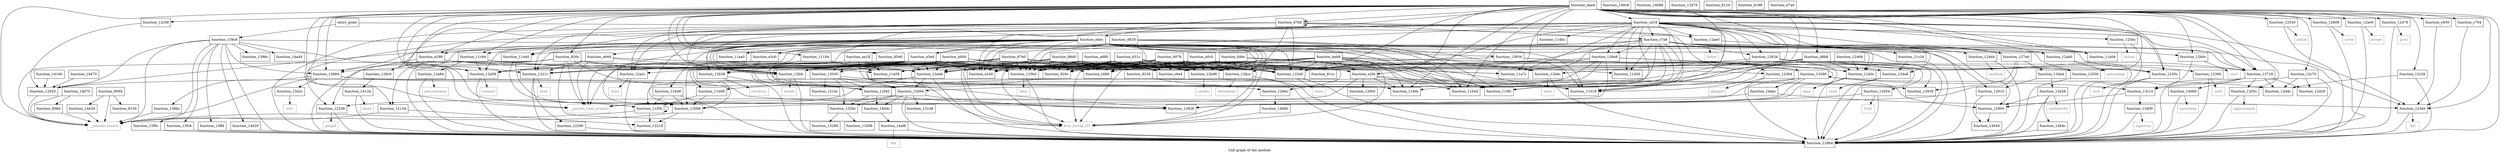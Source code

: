 digraph "Call graph of the module." {
  label="Call graph of the module.";
  node [shape=record];

  Node_function_11b08 [label="{function_11b08}"];
  Node_function_12500 [label="{function_12500}"];
  Node_function_e3c0 [label="{function_e3c0}"];
  Node_function_12ae0 [label="{function_12ae0}"];
  Node_function_119dc [label="{function_119dc}"];
  Node_function_1230c [label="{function_1230c}"];
  Node_function_12530 [label="{function_12530}"];
  Node_function_11c34 [label="{function_11c34}"];
  Node_function_11c94 [label="{function_11c94}"];
  Node_function_11d30 [label="{function_11d30}"];
  Node_function_1255c [label="{function_1255c}"];
  Node_function_e3e4 [label="{function_e3e4}"];
  Node_function_11dbc [label="{function_11dbc}"];
  Node_function_e930 [label="{function_e930}"];
  Node_function_11a04 [label="{function_11a04}"];
  Node_function_12338 [label="{function_12338}"];
  Node_function_125b0 [label="{function_125b0}"];
  Node_function_11e40 [label="{function_11e40}"];
  Node_function_125dc [label="{function_125dc}"];
  Node_function_11f58 [label="{function_11f58}"];
  Node_function_12608 [label="{function_12608}"];
  Node_function_123e0 [label="{function_123e0}"];
  Node_function_12a00 [label="{function_12a00}"];
  Node_function_1240c [label="{function_1240c}"];
  Node_function_e298 [label="{function_e298}"];
  Node_function_e2f4 [label="{function_e2f4}"];
  Node_function_11a58 [label="{function_11a58}"];
  Node_function_12634 [label="{function_12634}"];
  Node_function_12364 [label="{function_12364}"];
  Node_function_126e8 [label="{function_126e8}"];
  Node_function_12068 [label="{function_12068}"];
  Node_function_127e4 [label="{function_127e4}"];
  Node_function_128b4 [label="{function_128b4}"];
  Node_function_12134 [label="{function_12134}"];
  Node_function_128c0 [label="{function_128c0}"];
  Node_function_12218 [label="{function_12218}"];
  Node_function_12468 [label="{function_12468}"];
  Node_function_12a2c [label="{function_12a2c}"];
  Node_function_12a58 [label="{function_12a58}"];
  Node_function_12478 [label="{function_12478}"];
  Node_function_e944 [label="{function_e944}"];
  Node_function_ea18 [label="{function_ea18}"];
  Node_function_ebbc [label="{function_ebbc}"];
  Node_function_12900 [label="{function_12900}"];
  Node_function_1221c [label="{function_1221c}"];
  Node_function_12910 [label="{function_12910}"];
  Node_function_12290 [label="{function_12290}"];
  Node_function_124a8 [label="{function_124a8}"];
  Node_function_12a84 [label="{function_12a84}"];
  Node_function_124d4 [label="{function_124d4}"];
  Node_function_12ab0 [label="{function_12ab0}"];
  Node_function_11018 [label="{function_11018}"];
  Node_function_122e0 [label="{function_122e0}"];
  Node_function_11044 [label="{function_11044}"];
  Node_function_12b0c [label="{function_12b0c}"];
  Node_function_11a7c [label="{function_11a7c}"];
  Node_function_12920 [label="{function_12920}"];
  Node_function_129c0 [label="{function_129c0}"];
  Node_function_129dc [label="{function_129dc}"];
  Node_function_110fc [label="{function_110fc}"];
  Node_function_111b4 [label="{function_111b4}"];
  Node_function_11aa0 [label="{function_11aa0}"];
  Node_function_12390 [label="{function_12390}"];
  Node_function_12b98 [label="{function_12b98}"];
  Node_function_12bcc [label="{function_12bcc}"];
  Node_function_12bfc [label="{function_12bfc}"];
  Node_function_12c28 [label="{function_12c28}"];
  Node_function_12c58 [label="{function_12c58}"];
  Node_function_12c70 [label="{function_12c70}"];
  Node_function_12d28 [label="{function_12d28}"];
  Node_function_13da4 [label="{function_13da4}"];
  Node_function_12b38 [label="{function_12b38}"];
  Node_function_12b6c [label="{function_12b6c}"];
  Node_kill [color="gray50", fontcolor="gray50", label="{kill}"];
  Node_open [color="gray50", fontcolor="gray50", label="{open}"];
  Node_prctl [color="gray50", fontcolor="gray50", label="{prctl}"];
  Node_read [color="gray50", fontcolor="gray50", label="{read}"];
  Node_readlink [color="gray50", fontcolor="gray50", label="{readlink}"];
  Node_setsid [color="gray50", fontcolor="gray50", label="{setsid}"];
  Node_sigprocmask [color="gray50", fontcolor="gray50", label="{sigprocmask}"];
  Node_time [color="gray50", fontcolor="gray50", label="{time}"];
  Node_unlink [color="gray50", fontcolor="gray50", label="{unlink}"];
  Node_write [color="gray50", fontcolor="gray50", label="{write}"];
  Node_accept [color="gray50", fontcolor="gray50", label="{accept}"];
  Node_bind [color="gray50", fontcolor="gray50", label="{bind}"];
  Node_connect [color="gray50", fontcolor="gray50", label="{connect}"];
  Node_getsockname [color="gray50", fontcolor="gray50", label="{getsockname}"];
  Node_getsockopt [color="gray50", fontcolor="gray50", label="{getsockopt}"];
  Node_listen [color="gray50", fontcolor="gray50", label="{listen}"];
  Node_recv [color="gray50", fontcolor="gray50", label="{recv}"];
  Node_recvfrom [color="gray50", fontcolor="gray50", label="{recvfrom}"];
  Node_send [color="gray50", fontcolor="gray50", label="{send}"];
  Node_sendto [color="gray50", fontcolor="gray50", label="{sendto}"];
  Node_setsockopt [color="gray50", fontcolor="gray50", label="{setsockopt}"];
  Node_socket [color="gray50", fontcolor="gray50", label="{socket}"];
  Node_sigaction [color="gray50", fontcolor="gray50", label="{sigaction}"];
  Node_exit [color="gray50", fontcolor="gray50", label="{exit}"];
  Node_fstat [color="gray50", fontcolor="gray50", label="{fstat}"];
  Node_getdents64 [color="gray50", fontcolor="gray50", label="{getdents64}"];
  Node_nanosleep [color="gray50", fontcolor="gray50", label="{nanosleep}"];
  Node_times [color="gray50", fontcolor="gray50", label="{times}"];
  Node_brk [color="gray50", fontcolor="gray50", label="{brk}"];
  Node_llvm_bswap_i32 [color="gray50", fontcolor="gray50", label="{llvm_bswap_i32}"];
  Node_function_1396c [label="{function_1396c}"];
  Node_function_139c8 [label="{function_139c8}"];
  Node_function_13c14 [label="{function_13c14}"];
  Node_function_13d00 [label="{function_13d00}"];
  Node_function_13d2c [label="{function_13d2c}"];
  Node_function_13e38 [label="{function_13e38}"];
  Node_function_13f9c [label="{function_13f9c}"];
  Node_function_13fc8 [label="{function_13fc8}"];
  Node_function_13ff4 [label="{function_13ff4}"];
  Node_function_14020 [label="{function_14020}"];
  Node_function_1404c [label="{function_1404c}"];
  Node_function_140b0 [label="{function_140b0}"];
  Node_function_140dc [label="{function_140dc}"];
  Node_function_14134 [label="{function_14134}"];
  Node_function_14160 [label="{function_14160}"];
  Node_function_14470 [label="{function_14470}"];
  Node_function_14540 [label="{function_14540}"];
  Node_function_149c8 [label="{function_149c8}"];
  Node_function_149d0 [label="{function_149d0}"];
  Node_function_14abc [label="{function_14abc}"];
  Node_function_14ad4 [label="{function_14ad4}"];
  Node_function_14af8 [label="{function_14af8}"];
  Node_function_14b34 [label="{function_14b34}"];
  Node_function_14b68 [label="{function_14b68}"];
  Node_function_14b70 [label="{function_14b70}"];
  Node_fcntl [color="gray50", fontcolor="gray50", label="{fcntl}"];
  Node_close [color="gray50", fontcolor="gray50", label="{close}"];
  Node_fork [color="gray50", fontcolor="gray50", label="{fork}"];
  Node_getpid [color="gray50", fontcolor="gray50", label="{getpid}"];
  Node_getppid [color="gray50", fontcolor="gray50", label="{getppid}"];
  Node_ioctl [color="gray50", fontcolor="gray50", label="{ioctl}"];
  Node_function_12d4c [label="{function_12d4c}"];
  Node_function_12d70 [label="{function_12d70}"];
  Node_function_12d94 [label="{function_12d94}"];
  Node_function_12ee8 [label="{function_12ee8}"];
  Node_function_12f40 [label="{function_12f40}"];
  Node_function_13030 [label="{function_13030}"];
  Node_function_13148 [label="{function_13148}"];
  Node_function_131dc [label="{function_131dc}"];
  Node_function_13268 [label="{function_13268}"];
  Node_function_13288 [label="{function_13288}"];
  Node_function_1329c [label="{function_1329c}"];
  Node_function_13390 [label="{function_13390}"];
  Node_function_134d8 [label="{function_134d8}"];
  Node_function_13684 [label="{function_13684}"];
  Node_function_13718 [label="{function_13718}"];
  Node_function_138bc [label="{function_138bc}"];
  Node_function_13928 [label="{function_13928}"];
  Node_function_13d54 [label="{function_13d54}"];
  Node_function_13930 [label="{function_13930}"];
  Node_function_13934 [label="{function_13934}"];
  Node___pseudo_branch [color="gray50", fontcolor="gray50", label="{__pseudo_branch}"];
  Node___pseudo_cond_branch [color="gray50", fontcolor="gray50", label="{__pseudo_cond_branch}"];
  Node_function_8094 [label="{function_8094}"];
  Node_function_80b0 [label="{function_80b0}"];
  Node_function_8124 [label="{function_8124}"];
  Node_function_8130 [label="{function_8130}"];
  Node_function_8188 [label="{function_8188}"];
  Node_entry_point [label="{entry_point}"];
  Node_function_81cc [label="{function_81cc}"];
  Node_function_8230 [label="{function_8230}"];
  Node_function_829c [label="{function_829c}"];
  Node_function_830c [label="{function_830c}"];
  Node_function_85e8 [label="{function_85e8}"];
  Node_function_88d0 [label="{function_88d0}"];
  Node_function_9078 [label="{function_9078}"];
  Node_function_97b0 [label="{function_97b0}"];
  Node_function_a0c0 [label="{function_a0c0}"];
  Node_function_a880 [label="{function_a880}"];
  Node_function_b000 [label="{function_b000}"];
  Node_function_b31c [label="{function_b31c}"];
  Node_function_b9bc [label="{function_b9bc}"];
  Node_function_beb8 [label="{function_beb8}"];
  Node_function_c688 [label="{function_c688}"];
  Node_function_c6e4 [label="{function_c6e4}"];
  Node_function_c794 [label="{function_c794}"];
  Node_function_c7a8 [label="{function_c7a8}"];
  Node_function_cd18 [label="{function_cd18}"];
  Node_function_d7a0 [label="{function_d7a0}"];
  Node_function_d7b8 [label="{function_d7b8}"];
  Node_function_d928 [label="{function_d928}"];
  Node_function_d9b8 [label="{function_d9b8}"];
  Node_function_daa4 [label="{function_daa4}"];
  Node_function_e240 [label="{function_e240}"];
  Node_function_11b08 -> Node_function_11f58;
  Node_function_11b08 -> Node_function_12068;
  Node_function_12500 -> Node_function_128b4;
  Node_function_e3c0 -> Node_function_12f40;
  Node_function_e3c0 -> Node___pseudo_cond_branch;
  Node_function_12ae0 -> Node_function_128b4;
  Node_function_12ae0 -> Node_listen;
  Node_function_1230c -> Node_function_128b4;
  Node_function_1230c -> Node_fork;
  Node_function_12530 -> Node_function_128b4;
  Node_function_12530 -> Node_setsid;
  Node_function_11c34 -> Node_function_124a8;
  Node_function_11c94 -> Node_function_128b4;
  Node_function_11c94 -> Node_function_12a58;
  Node_function_11c94 -> Node_function_12a84;
  Node_function_11c94 -> Node_function_122e0;
  Node_function_11c94 -> Node_function_12bfc;
  Node_function_1255c -> Node_function_128b4;
  Node_function_1255c -> Node_sigprocmask;
  Node_function_e3e4 -> Node_function_12500;
  Node_function_e3e4 -> Node_function_119dc;
  Node_function_e3e4 -> Node_function_12068;
  Node_function_e3e4 -> Node_function_12a58;
  Node_function_e3e4 -> Node_function_1221c;
  Node_function_e3e4 -> Node_function_122e0;
  Node_function_e3e4 -> Node_function_11a7c;
  Node_function_e3e4 -> Node_function_12bfc;
  Node_function_e3e4 -> Node_function_12b38;
  Node_function_e3e4 -> Node_function_12b6c;
  Node_function_e3e4 -> Node_function_12ee8;
  Node_function_e3e4 -> Node_function_12f40;
  Node_function_e3e4 -> Node_function_13030;
  Node_function_e3e4 -> Node_function_13718;
  Node_function_e3e4 -> Node___pseudo_cond_branch;
  Node_function_e3e4 -> Node_function_e240;
  Node_function_e930 -> Node_function_123e0;
  Node_function_12338 -> Node_function_128b4;
  Node_function_12338 -> Node_getpid;
  Node_function_125b0 -> Node_function_128b4;
  Node_function_125b0 -> Node_time;
  Node_function_11e40 -> Node_function_11f58;
  Node_function_11e40 -> Node_function_12068;
  Node_function_125dc -> Node_function_128b4;
  Node_function_125dc -> Node_unlink;
  Node_function_11f58 -> Node_function_11f58;
  Node_function_11f58 -> Node_function_12218;
  Node_function_11f58 -> Node___pseudo_branch;
  Node_function_12608 -> Node_function_128b4;
  Node_function_12608 -> Node_write;
  Node_function_123e0 -> Node_function_128b4;
  Node_function_123e0 -> Node_kill;
  Node_function_12a00 -> Node_function_128b4;
  Node_function_12a00 -> Node_accept;
  Node_function_1240c -> Node_function_128b4;
  Node_function_1240c -> Node_open;
  Node_function_e298 -> Node_function_12338;
  Node_function_e298 -> Node_function_125b0;
  Node_function_e298 -> Node_function_12364;
  Node_function_e298 -> Node_function_128c0;
  Node_function_e2f4 -> Node_function_119dc;
  Node_function_e2f4 -> Node_function_12068;
  Node_function_e2f4 -> Node_function_11018;
  Node_function_e2f4 -> Node_function_11044;
  Node_function_e2f4 -> Node_function_129c0;
  Node_function_e2f4 -> Node_function_110fc;
  Node_function_12634 -> Node_function_128b4;
  Node_function_12634 -> Node_function_122e0;
  Node_function_12634 -> Node_function_12f40;
  Node_function_12634 -> Node_function_13928;
  Node_function_12634 -> Node_function_13930;
  Node_function_12364 -> Node_function_128b4;
  Node_function_12364 -> Node_getppid;
  Node_function_126e8 -> Node_function_1240c;
  Node_function_126e8 -> Node_function_128b4;
  Node_function_126e8 -> Node_function_1221c;
  Node_function_126e8 -> Node_function_122e0;
  Node_function_126e8 -> Node_function_12d94;
  Node_function_126e8 -> Node_function_12ee8;
  Node_function_126e8 -> Node_function_12f40;
  Node_function_126e8 -> Node_function_13928;
  Node_function_126e8 -> Node_function_13d54;
  Node_function_12068 -> Node_function_12218;
  Node_function_12068 -> Node___pseudo_branch;
  Node_function_127e4 -> Node_function_13da4;
  Node_function_127e4 -> Node_function_13928;
  Node_function_127e4 -> Node_function_13930;
  Node_function_12134 -> Node_function_12218;
  Node_function_12134 -> Node___pseudo_branch;
  Node_function_128c0 -> Node_function_14134;
  Node_function_12468 -> Node_function_1240c;
  Node_function_12a2c -> Node_function_128b4;
  Node_function_12a2c -> Node_bind;
  Node_function_12a58 -> Node_function_128b4;
  Node_function_12a58 -> Node_connect;
  Node_function_12478 -> Node_function_128b4;
  Node_function_12478 -> Node_prctl;
  Node_function_e944 -> Node_function_12a58;
  Node_function_e944 -> Node_function_1221c;
  Node_function_e944 -> Node_function_11a7c;
  Node_function_e944 -> Node_function_12bfc;
  Node_function_e944 -> Node___pseudo_cond_branch;
  Node_function_ea18 -> Node_function_119dc;
  Node_function_ea18 -> Node_function_11a58;
  Node_function_ea18 -> Node_function_12d94;
  Node_function_ea18 -> Node_function_13030;
  Node_function_ebbc -> Node_function_12500;
  Node_function_ebbc -> Node_function_e3c0;
  Node_function_ebbc -> Node_function_1230c;
  Node_function_ebbc -> Node_function_11c94;
  Node_function_ebbc -> Node_function_e3e4;
  Node_function_ebbc -> Node_function_125b0;
  Node_function_ebbc -> Node_function_e298;
  Node_function_ebbc -> Node_function_12068;
  Node_function_ebbc -> Node_function_128b4;
  Node_function_ebbc -> Node_function_12134;
  Node_function_ebbc -> Node_function_12a58;
  Node_function_ebbc -> Node_function_e944;
  Node_function_ebbc -> Node_function_ea18;
  Node_function_ebbc -> Node_function_12900;
  Node_function_ebbc -> Node_function_1221c;
  Node_function_ebbc -> Node_function_12910;
  Node_function_ebbc -> Node_function_12ab0;
  Node_function_ebbc -> Node_function_11018;
  Node_function_ebbc -> Node_function_122e0;
  Node_function_ebbc -> Node_function_11044;
  Node_function_ebbc -> Node_function_12b0c;
  Node_function_ebbc -> Node_function_110fc;
  Node_function_ebbc -> Node_function_11aa0;
  Node_function_ebbc -> Node_function_12b98;
  Node_function_ebbc -> Node_function_12bcc;
  Node_function_ebbc -> Node_function_12bfc;
  Node_function_ebbc -> Node_function_12b38;
  Node_function_ebbc -> Node_function_12b6c;
  Node_function_ebbc -> Node_llvm_bswap_i32;
  Node_function_ebbc -> Node_function_12ee8;
  Node_function_ebbc -> Node_function_13684;
  Node_function_ebbc -> Node_function_c688;
  Node_function_ebbc -> Node_function_c6e4;
  Node_function_ebbc -> Node_function_e240;
  Node_function_12900 -> Node_function_14540;
  Node_function_1221c -> Node_function_128b4;
  Node_function_1221c -> Node_function_12290;
  Node_function_1221c -> Node_fcntl;
  Node_function_12910 -> Node_function_14540;
  Node_function_12290 -> Node_function_128b4;
  Node_function_124a8 -> Node_function_128b4;
  Node_function_124a8 -> Node_read;
  Node_function_12a84 -> Node_function_128b4;
  Node_function_12a84 -> Node_getsockname;
  Node_function_124d4 -> Node_function_128b4;
  Node_function_124d4 -> Node_readlink;
  Node_function_12ab0 -> Node_function_128b4;
  Node_function_12ab0 -> Node_getsockopt;
  Node_function_122e0 -> Node_function_128b4;
  Node_function_122e0 -> Node_close;
  Node_function_12b0c -> Node_function_128b4;
  Node_function_12b0c -> Node_recv;
  Node_function_12920 -> Node___pseudo_branch;
  Node_function_129dc -> Node_function_149d0;
  Node_function_111b4 -> Node_function_11a58;
  Node_function_111b4 -> Node_function_12d94;
  Node_function_12390 -> Node_function_128b4;
  Node_function_12390 -> Node_ioctl;
  Node_function_12b98 -> Node_function_128b4;
  Node_function_12b98 -> Node_sendto;
  Node_function_12bcc -> Node_function_128b4;
  Node_function_12bcc -> Node_setsockopt;
  Node_function_12bfc -> Node_function_128b4;
  Node_function_12bfc -> Node_socket;
  Node_function_12c28 -> Node_function_128b4;
  Node_function_12c28 -> Node_function_12d4c;
  Node_function_12c58 -> Node_function_12920;
  Node_function_12c70 -> Node_function_128b4;
  Node_function_12c70 -> Node_function_12d28;
  Node_function_12c70 -> Node_function_13c14;
  Node_function_12c70 -> Node_function_12d4c;
  Node_function_13da4 -> Node_function_12910;
  Node_function_13da4 -> Node_function_13e38;
  Node_function_12b38 -> Node_function_128b4;
  Node_function_12b38 -> Node_recvfrom;
  Node_function_12b6c -> Node_function_128b4;
  Node_function_12b6c -> Node_send;
  Node_function_139c8 -> Node_function_128b4;
  Node_function_139c8 -> Node_function_12920;
  Node_function_139c8 -> Node_function_1396c;
  Node_function_139c8 -> Node_function_13f9c;
  Node_function_139c8 -> Node_function_13fc8;
  Node_function_139c8 -> Node_function_13ff4;
  Node_function_139c8 -> Node_function_14020;
  Node_function_139c8 -> Node_function_14ad4;
  Node_function_139c8 -> Node_function_13684;
  Node_function_139c8 -> Node_function_13934;
  Node_function_139c8 -> Node___pseudo_branch;
  Node_function_139c8 -> Node___pseudo_cond_branch;
  Node_function_13c14 -> Node_function_12900;
  Node_function_13c14 -> Node_function_13d00;
  Node_function_13d00 -> Node_function_128b4;
  Node_function_13d00 -> Node_sigaction;
  Node_function_13d2c -> Node_exit;
  Node_function_13e38 -> Node_function_128b4;
  Node_function_13e38 -> Node_function_12900;
  Node_function_13e38 -> Node_getdents64;
  Node_function_13e38 -> Node_function_1404c;
  Node_function_13f9c -> Node_function_128b4;
  Node_function_13fc8 -> Node_function_128b4;
  Node_function_13ff4 -> Node_function_128b4;
  Node_function_14020 -> Node_function_128b4;
  Node_function_1404c -> Node_function_128b4;
  Node_function_140b0 -> Node_function_128b4;
  Node_function_140b0 -> Node_nanosleep;
  Node_function_140dc -> Node_function_14af8;
  Node_function_14134 -> Node_function_128b4;
  Node_function_14134 -> Node_times;
  Node_function_14160 -> Node_function_12920;
  Node_function_14470 -> Node_function_12920;
  Node_function_149d0 -> Node_llvm_bswap_i32;
  Node_function_14abc -> Node_function_12338;
  Node_function_14abc -> Node_function_123e0;
  Node_function_14af8 -> Node_function_128b4;
  Node_function_14af8 -> Node_brk;
  Node_function_14b34 -> Node___pseudo_branch;
  Node_function_14b70 -> Node___pseudo_branch;
  Node_function_14b70 -> Node_function_80b0;
  Node_function_12d94 -> Node_function_128b4;
  Node_function_12d94 -> Node_function_140dc;
  Node_function_12d94 -> Node_function_13148;
  Node_function_12d94 -> Node_function_1329c;
  Node_function_12d94 -> Node_function_13928;
  Node_function_12d94 -> Node___pseudo_cond_branch;
  Node_function_12ee8 -> Node_function_11f58;
  Node_function_12ee8 -> Node_function_128b4;
  Node_function_12ee8 -> Node_function_12d94;
  Node_function_12ee8 -> Node___pseudo_cond_branch;
  Node_function_12f40 -> Node_function_140dc;
  Node_function_12f40 -> Node_function_1329c;
  Node_function_12f40 -> Node_function_13928;
  Node_function_13030 -> Node_function_12900;
  Node_function_13030 -> Node_function_12d94;
  Node_function_13030 -> Node_function_12f40;
  Node_function_13030 -> Node_function_131dc;
  Node_function_13030 -> Node_function_1329c;
  Node_function_13030 -> Node_function_13928;
  Node_function_1329c -> Node_function_13268;
  Node_function_1329c -> Node_function_13288;
  Node_function_13390 -> Node_function_12920;
  Node_function_13390 -> Node_function_13c14;
  Node_function_13390 -> Node_function_14abc;
  Node_function_13390 -> Node_function_12d4c;
  Node_function_13390 -> Node_function_13390;
  Node_function_13390 -> Node_function_13928;
  Node_function_13390 -> Node___pseudo_cond_branch;
  Node_function_134d8 -> Node_function_11f58;
  Node_function_134d8 -> Node_function_12068;
  Node_function_134d8 -> Node_function_128b4;
  Node_function_13684 -> Node_function_13d2c;
  Node_function_13684 -> Node_function_138bc;
  Node_function_13684 -> Node_function_13928;
  Node_function_13684 -> Node_function_13930;
  Node_function_13684 -> Node___pseudo_branch;
  Node_function_13718 -> Node_function_1255c;
  Node_function_13718 -> Node_function_128b4;
  Node_function_13718 -> Node_function_12d28;
  Node_function_13718 -> Node_function_13c14;
  Node_function_13718 -> Node_function_140b0;
  Node_function_13718 -> Node_function_12d4c;
  Node_function_138bc -> Node___pseudo_branch;
  Node_function_13d54 -> Node_function_128b4;
  Node_function_13d54 -> Node_fstat;
  Node_function_13d54 -> Node___pseudo_cond_branch;
  Node_function_13934 -> Node_function_1240c;
  Node_function_13934 -> Node_function_1221c;
  Node_function_13934 -> Node_function_13390;
  Node_function_8094 -> Node_function_14b34;
  Node_function_8094 -> Node___pseudo_branch;
  Node_function_8094 -> Node_function_8130;
  Node_function_80b0 -> Node___pseudo_branch;
  Node_entry_point -> Node_function_139c8;
  Node_entry_point -> Node_function_13390;
  Node_function_8230 -> Node_function_129dc;
  Node_function_829c -> Node_function_11b08;
  Node_function_830c -> Node_function_1230c;
  Node_function_830c -> Node_function_11a58;
  Node_function_830c -> Node_function_128b4;
  Node_function_830c -> Node_llvm_bswap_i32;
  Node_function_830c -> Node_function_12ee8;
  Node_function_830c -> Node_function_12f40;
  Node_function_830c -> Node_function_13684;
  Node_function_830c -> Node___pseudo_branch;
  Node_function_830c -> Node___pseudo_cond_branch;
  Node_function_85e8 -> Node_function_12ee8;
  Node_function_85e8 -> Node_function_13030;
  Node_function_88d0 -> Node_function_125b0;
  Node_function_88d0 -> Node_function_e2f4;
  Node_function_88d0 -> Node_function_11a58;
  Node_function_88d0 -> Node_function_122e0;
  Node_function_88d0 -> Node_function_12b98;
  Node_function_88d0 -> Node_function_12bcc;
  Node_function_88d0 -> Node_function_12bfc;
  Node_function_88d0 -> Node_llvm_bswap_i32;
  Node_function_88d0 -> Node_function_12ee8;
  Node_function_88d0 -> Node_function_829c;
  Node_function_88d0 -> Node_function_c688;
  Node_function_88d0 -> Node_function_c6e4;
  Node_function_88d0 -> Node_function_e240;
  Node_function_9078 -> Node_function_125b0;
  Node_function_9078 -> Node_function_e2f4;
  Node_function_9078 -> Node_function_122e0;
  Node_function_9078 -> Node_function_12b98;
  Node_function_9078 -> Node_function_12bcc;
  Node_function_9078 -> Node_function_12bfc;
  Node_function_9078 -> Node_llvm_bswap_i32;
  Node_function_9078 -> Node_function_12ee8;
  Node_function_9078 -> Node_function_829c;
  Node_function_9078 -> Node_function_c688;
  Node_function_9078 -> Node_function_c6e4;
  Node_function_9078 -> Node_function_e240;
  Node_function_97b0 -> Node_function_125b0;
  Node_function_97b0 -> Node_function_e2f4;
  Node_function_97b0 -> Node_function_12a58;
  Node_function_97b0 -> Node_function_1221c;
  Node_function_97b0 -> Node_function_122e0;
  Node_function_97b0 -> Node_function_12b98;
  Node_function_97b0 -> Node_function_12bcc;
  Node_function_97b0 -> Node_function_12bfc;
  Node_function_97b0 -> Node_function_12b38;
  Node_function_97b0 -> Node_llvm_bswap_i32;
  Node_function_97b0 -> Node_function_12d94;
  Node_function_97b0 -> Node_function_12ee8;
  Node_function_97b0 -> Node_function_829c;
  Node_function_97b0 -> Node_function_c688;
  Node_function_97b0 -> Node_function_c6e4;
  Node_function_97b0 -> Node_function_e240;
  Node_function_a0c0 -> Node_function_125b0;
  Node_function_a0c0 -> Node_function_e2f4;
  Node_function_a0c0 -> Node_function_122e0;
  Node_function_a0c0 -> Node_function_12b98;
  Node_function_a0c0 -> Node_function_12bcc;
  Node_function_a0c0 -> Node_function_12bfc;
  Node_function_a0c0 -> Node_llvm_bswap_i32;
  Node_function_a0c0 -> Node_function_12ee8;
  Node_function_a0c0 -> Node_function_8230;
  Node_function_a0c0 -> Node_function_829c;
  Node_function_a0c0 -> Node_function_c688;
  Node_function_a0c0 -> Node_function_c6e4;
  Node_function_a0c0 -> Node_function_e240;
  Node_function_a880 -> Node_function_125b0;
  Node_function_a880 -> Node_function_122e0;
  Node_function_a880 -> Node_function_12b98;
  Node_function_a880 -> Node_function_12bcc;
  Node_function_a880 -> Node_function_12bfc;
  Node_function_a880 -> Node_llvm_bswap_i32;
  Node_function_a880 -> Node_function_12ee8;
  Node_function_a880 -> Node_function_8230;
  Node_function_a880 -> Node_function_829c;
  Node_function_a880 -> Node_function_c688;
  Node_function_a880 -> Node_function_c6e4;
  Node_function_a880 -> Node_function_e240;
  Node_function_b000 -> Node_function_125b0;
  Node_function_b000 -> Node_function_e2f4;
  Node_function_b000 -> Node_function_12a2c;
  Node_function_b000 -> Node_function_12a58;
  Node_function_b000 -> Node_function_12bfc;
  Node_function_b000 -> Node_function_12b6c;
  Node_function_b000 -> Node_llvm_bswap_i32;
  Node_function_b000 -> Node_function_12ee8;
  Node_function_b000 -> Node_function_829c;
  Node_function_b000 -> Node_function_e240;
  Node_function_b31c -> Node_function_125b0;
  Node_function_b31c -> Node_function_e2f4;
  Node_function_b31c -> Node_function_122e0;
  Node_function_b31c -> Node_function_12b98;
  Node_function_b31c -> Node_function_12bcc;
  Node_function_b31c -> Node_function_12bfc;
  Node_function_b31c -> Node_llvm_bswap_i32;
  Node_function_b31c -> Node_function_12ee8;
  Node_function_b31c -> Node_function_829c;
  Node_function_b31c -> Node_function_c688;
  Node_function_b31c -> Node_function_c6e4;
  Node_function_b31c -> Node_function_e240;
  Node_function_b9bc -> Node_function_125b0;
  Node_function_b9bc -> Node_function_11a58;
  Node_function_b9bc -> Node_function_11018;
  Node_function_b9bc -> Node_function_122e0;
  Node_function_b9bc -> Node_function_110fc;
  Node_function_b9bc -> Node_function_12b98;
  Node_function_b9bc -> Node_function_12bcc;
  Node_function_b9bc -> Node_function_12bfc;
  Node_function_b9bc -> Node_llvm_bswap_i32;
  Node_function_b9bc -> Node_function_12ee8;
  Node_function_b9bc -> Node_function_829c;
  Node_function_b9bc -> Node_function_c688;
  Node_function_b9bc -> Node_function_c6e4;
  Node_function_b9bc -> Node_function_e240;
  Node_function_beb8 -> Node_function_119dc;
  Node_function_beb8 -> Node_function_11d30;
  Node_function_beb8 -> Node_function_125b0;
  Node_function_beb8 -> Node_function_1240c;
  Node_function_beb8 -> Node_function_e2f4;
  Node_function_beb8 -> Node_function_11a58;
  Node_function_beb8 -> Node_function_124a8;
  Node_function_beb8 -> Node_function_11018;
  Node_function_beb8 -> Node_function_122e0;
  Node_function_beb8 -> Node_function_11044;
  Node_function_beb8 -> Node_function_129dc;
  Node_function_beb8 -> Node_function_110fc;
  Node_function_beb8 -> Node_function_12b98;
  Node_function_beb8 -> Node_function_12bcc;
  Node_function_beb8 -> Node_function_12bfc;
  Node_function_beb8 -> Node_function_12ee8;
  Node_function_beb8 -> Node_function_81cc;
  Node_function_beb8 -> Node_function_829c;
  Node_function_beb8 -> Node_function_c688;
  Node_function_beb8 -> Node_function_c6e4;
  Node_function_beb8 -> Node_function_e240;
  Node_function_c794 -> Node_function_123e0;
  Node_function_c7a8 -> Node_function_11b08;
  Node_function_c7a8 -> Node_function_119dc;
  Node_function_c7a8 -> Node_function_11c34;
  Node_function_c7a8 -> Node_function_11d30;
  Node_function_c7a8 -> Node_function_11a04;
  Node_function_c7a8 -> Node_function_11e40;
  Node_function_c7a8 -> Node_function_123e0;
  Node_function_c7a8 -> Node_function_1240c;
  Node_function_c7a8 -> Node_function_12634;
  Node_function_c7a8 -> Node_function_126e8;
  Node_function_c7a8 -> Node_function_127e4;
  Node_function_c7a8 -> Node_function_124d4;
  Node_function_c7a8 -> Node_function_11018;
  Node_function_c7a8 -> Node_function_122e0;
  Node_function_c7a8 -> Node_function_11044;
  Node_function_c7a8 -> Node_function_11a7c;
  Node_function_c7a8 -> Node_function_12920;
  Node_function_c7a8 -> Node_function_110fc;
  Node_function_c7a8 -> Node_function_13718;
  Node_function_cd18 -> Node_function_12ae0;
  Node_function_cd18 -> Node_function_1230c;
  Node_function_cd18 -> Node_function_11d30;
  Node_function_cd18 -> Node_function_11dbc;
  Node_function_cd18 -> Node_function_11a04;
  Node_function_cd18 -> Node_function_12338;
  Node_function_cd18 -> Node_function_125b0;
  Node_function_cd18 -> Node_function_11e40;
  Node_function_cd18 -> Node_function_125dc;
  Node_function_cd18 -> Node_function_123e0;
  Node_function_cd18 -> Node_function_1240c;
  Node_function_cd18 -> Node_function_12634;
  Node_function_cd18 -> Node_function_12364;
  Node_function_cd18 -> Node_function_126e8;
  Node_function_cd18 -> Node_function_12068;
  Node_function_cd18 -> Node_function_127e4;
  Node_function_cd18 -> Node_function_12a2c;
  Node_function_cd18 -> Node_function_124a8;
  Node_function_cd18 -> Node_function_124d4;
  Node_function_cd18 -> Node_function_11018;
  Node_function_cd18 -> Node_function_122e0;
  Node_function_cd18 -> Node_function_11044;
  Node_function_cd18 -> Node_function_11a7c;
  Node_function_cd18 -> Node_function_110fc;
  Node_function_cd18 -> Node_function_12bfc;
  Node_function_cd18 -> Node_function_12d94;
  Node_function_cd18 -> Node_function_134d8;
  Node_function_cd18 -> Node_function_13718;
  Node_function_cd18 -> Node_function_c7a8;
  Node_function_d7b8 -> Node_function_12ae0;
  Node_function_d7b8 -> Node_function_128b4;
  Node_function_d7b8 -> Node_function_12a2c;
  Node_function_d7b8 -> Node_function_12a58;
  Node_function_d7b8 -> Node_function_1221c;
  Node_function_d7b8 -> Node_function_122e0;
  Node_function_d7b8 -> Node_function_12bcc;
  Node_function_d7b8 -> Node_function_12bfc;
  Node_function_d7b8 -> Node_function_13718;
  Node_function_d7b8 -> Node_function_c7a8;
  Node_function_d7b8 -> Node_function_d7b8;
  Node_function_d928 -> Node_function_e3c0;
  Node_function_d928 -> Node_function_e3e4;
  Node_function_d928 -> Node_function_12068;
  Node_function_d928 -> Node_function_11018;
  Node_function_d928 -> Node_function_11044;
  Node_function_d928 -> Node_function_110fc;
  Node_function_d928 -> Node_function_e240;
  Node_function_d9b8 -> Node_function_1230c;
  Node_function_d9b8 -> Node_function_1240c;
  Node_function_d9b8 -> Node_function_11018;
  Node_function_d9b8 -> Node_function_11044;
  Node_function_d9b8 -> Node_function_110fc;
  Node_function_d9b8 -> Node_function_12390;
  Node_function_d9b8 -> Node_function_13684;
  Node_function_d9b8 -> Node_function_13718;
  Node_function_daa4 -> Node_function_12500;
  Node_function_daa4 -> Node_function_119dc;
  Node_function_daa4 -> Node_function_1230c;
  Node_function_daa4 -> Node_function_12530;
  Node_function_daa4 -> Node_function_11c94;
  Node_function_daa4 -> Node_function_1255c;
  Node_function_daa4 -> Node_function_e930;
  Node_function_daa4 -> Node_function_11a04;
  Node_function_daa4 -> Node_function_12608;
  Node_function_daa4 -> Node_function_123e0;
  Node_function_daa4 -> Node_function_12a00;
  Node_function_daa4 -> Node_function_e298;
  Node_function_daa4 -> Node_function_e2f4;
  Node_function_daa4 -> Node_function_12068;
  Node_function_daa4 -> Node_function_128b4;
  Node_function_daa4 -> Node_function_12134;
  Node_function_daa4 -> Node_function_12a58;
  Node_function_daa4 -> Node_function_12478;
  Node_function_daa4 -> Node_function_ebbc;
  Node_function_daa4 -> Node_function_1221c;
  Node_function_daa4 -> Node_function_12ab0;
  Node_function_daa4 -> Node_function_11018;
  Node_function_daa4 -> Node_function_122e0;
  Node_function_daa4 -> Node_function_11044;
  Node_function_daa4 -> Node_function_12b0c;
  Node_function_daa4 -> Node_function_11a7c;
  Node_function_daa4 -> Node_function_110fc;
  Node_function_daa4 -> Node_function_111b4;
  Node_function_daa4 -> Node_function_12bfc;
  Node_function_daa4 -> Node_function_12c28;
  Node_function_daa4 -> Node_function_12c58;
  Node_function_daa4 -> Node_function_12c70;
  Node_function_daa4 -> Node_function_12b6c;
  Node_function_daa4 -> Node_function_13684;
  Node_function_daa4 -> Node_function_13718;
  Node_function_daa4 -> Node___pseudo_branch;
  Node_function_daa4 -> Node___pseudo_cond_branch;
  Node_function_daa4 -> Node_function_830c;
  Node_function_daa4 -> Node_function_85e8;
  Node_function_daa4 -> Node_function_c794;
  Node_function_daa4 -> Node_function_cd18;
  Node_function_daa4 -> Node_function_d7b8;
  Node_function_daa4 -> Node_function_d9b8;
  Node_function_daa4 -> Node_function_e240;
}
